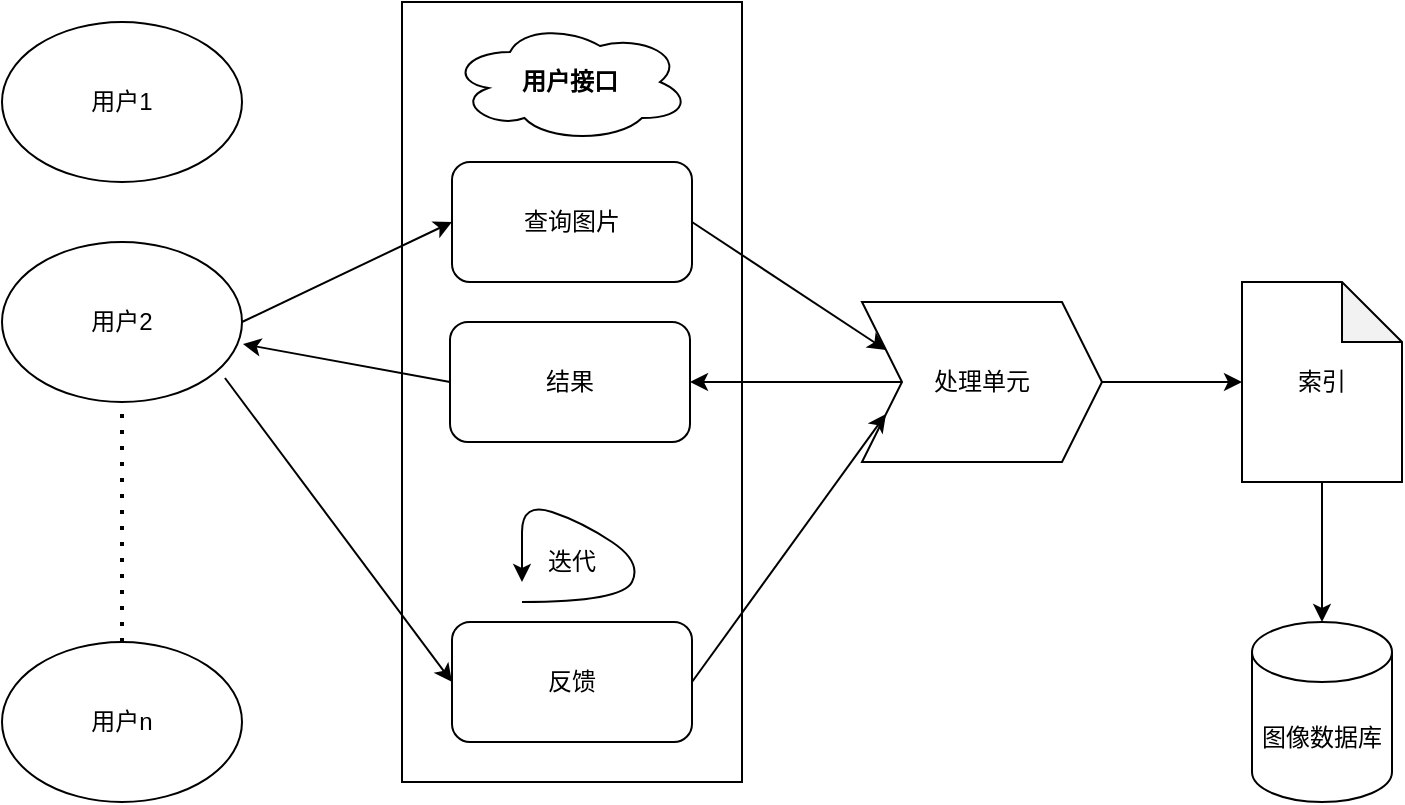 <mxfile version="14.6.6" type="github">
  <diagram id="qxFryOW7rYrY_4DhTS11" name="Page-1">
    <mxGraphModel dx="942" dy="624" grid="0" gridSize="10" guides="1" tooltips="1" connect="1" arrows="1" fold="1" page="1" pageScale="1" pageWidth="827" pageHeight="1169" math="0" shadow="0">
      <root>
        <mxCell id="0" />
        <mxCell id="1" parent="0" />
        <mxCell id="jwHxJV3Sojt92m4TJxqN-2" value="用户2" style="ellipse;whiteSpace=wrap;html=1;" parent="1" vertex="1">
          <mxGeometry x="70" y="240" width="120" height="80" as="geometry" />
        </mxCell>
        <mxCell id="jwHxJV3Sojt92m4TJxqN-3" value="用户1" style="ellipse;whiteSpace=wrap;html=1;" parent="1" vertex="1">
          <mxGeometry x="70" y="130" width="120" height="80" as="geometry" />
        </mxCell>
        <mxCell id="jwHxJV3Sojt92m4TJxqN-4" value="用户n" style="ellipse;whiteSpace=wrap;html=1;" parent="1" vertex="1">
          <mxGeometry x="70" y="440" width="120" height="80" as="geometry" />
        </mxCell>
        <mxCell id="jwHxJV3Sojt92m4TJxqN-5" value="" style="endArrow=none;dashed=1;html=1;dashPattern=1 3;strokeWidth=2;entryX=0.5;entryY=1;entryDx=0;entryDy=0;exitX=0.5;exitY=0;exitDx=0;exitDy=0;" parent="1" source="jwHxJV3Sojt92m4TJxqN-4" target="jwHxJV3Sojt92m4TJxqN-2" edge="1">
          <mxGeometry width="50" height="50" relative="1" as="geometry">
            <mxPoint x="390" y="350" as="sourcePoint" />
            <mxPoint x="440" y="300" as="targetPoint" />
            <Array as="points" />
          </mxGeometry>
        </mxCell>
        <mxCell id="jwHxJV3Sojt92m4TJxqN-6" value="" style="rounded=0;whiteSpace=wrap;html=1;" parent="1" vertex="1">
          <mxGeometry x="270" y="120" width="170" height="390" as="geometry" />
        </mxCell>
        <mxCell id="jwHxJV3Sojt92m4TJxqN-8" value="&lt;b&gt;用户接口&lt;/b&gt;" style="ellipse;shape=cloud;whiteSpace=wrap;html=1;" parent="1" vertex="1">
          <mxGeometry x="294" y="130" width="120" height="60" as="geometry" />
        </mxCell>
        <mxCell id="jwHxJV3Sojt92m4TJxqN-9" value="查询图片" style="rounded=1;whiteSpace=wrap;html=1;" parent="1" vertex="1">
          <mxGeometry x="295" y="200" width="120" height="60" as="geometry" />
        </mxCell>
        <mxCell id="jwHxJV3Sojt92m4TJxqN-11" value="" style="endArrow=classic;html=1;exitX=1;exitY=0.5;exitDx=0;exitDy=0;entryX=0;entryY=0.5;entryDx=0;entryDy=0;" parent="1" source="jwHxJV3Sojt92m4TJxqN-2" target="jwHxJV3Sojt92m4TJxqN-9" edge="1">
          <mxGeometry width="50" height="50" relative="1" as="geometry">
            <mxPoint x="390" y="350" as="sourcePoint" />
            <mxPoint x="440" y="300" as="targetPoint" />
          </mxGeometry>
        </mxCell>
        <mxCell id="jwHxJV3Sojt92m4TJxqN-13" value="结果" style="rounded=1;whiteSpace=wrap;html=1;" parent="1" vertex="1">
          <mxGeometry x="294" y="280" width="120" height="60" as="geometry" />
        </mxCell>
        <mxCell id="jwHxJV3Sojt92m4TJxqN-14" value="反馈" style="rounded=1;whiteSpace=wrap;html=1;" parent="1" vertex="1">
          <mxGeometry x="295" y="430" width="120" height="60" as="geometry" />
        </mxCell>
        <mxCell id="jwHxJV3Sojt92m4TJxqN-15" value="" style="endArrow=classic;html=1;exitX=0;exitY=0.5;exitDx=0;exitDy=0;entryX=1.004;entryY=0.638;entryDx=0;entryDy=0;entryPerimeter=0;" parent="1" source="jwHxJV3Sojt92m4TJxqN-13" target="jwHxJV3Sojt92m4TJxqN-2" edge="1">
          <mxGeometry width="50" height="50" relative="1" as="geometry">
            <mxPoint x="390" y="350" as="sourcePoint" />
            <mxPoint x="440" y="300" as="targetPoint" />
          </mxGeometry>
        </mxCell>
        <mxCell id="jwHxJV3Sojt92m4TJxqN-20" value="" style="curved=1;endArrow=classic;html=1;" parent="1" edge="1">
          <mxGeometry width="50" height="50" relative="1" as="geometry">
            <mxPoint x="330" y="420" as="sourcePoint" />
            <mxPoint x="330" y="410" as="targetPoint" />
            <Array as="points">
              <mxPoint x="380" y="420" />
              <mxPoint x="390" y="400" />
              <mxPoint x="360" y="380" />
              <mxPoint x="330" y="370" />
              <mxPoint x="330" y="400" />
              <mxPoint x="330" y="410" />
            </Array>
          </mxGeometry>
        </mxCell>
        <mxCell id="jwHxJV3Sojt92m4TJxqN-21" value="迭代" style="text;html=1;strokeColor=none;fillColor=none;align=center;verticalAlign=middle;whiteSpace=wrap;rounded=0;" parent="1" vertex="1">
          <mxGeometry x="335" y="390" width="40" height="20" as="geometry" />
        </mxCell>
        <mxCell id="jwHxJV3Sojt92m4TJxqN-23" value="" style="endArrow=classic;html=1;exitX=0.929;exitY=0.85;exitDx=0;exitDy=0;exitPerimeter=0;entryX=0;entryY=0.5;entryDx=0;entryDy=0;" parent="1" source="jwHxJV3Sojt92m4TJxqN-2" target="jwHxJV3Sojt92m4TJxqN-14" edge="1">
          <mxGeometry width="50" height="50" relative="1" as="geometry">
            <mxPoint x="190" y="400" as="sourcePoint" />
            <mxPoint x="240" y="350" as="targetPoint" />
          </mxGeometry>
        </mxCell>
        <mxCell id="jwHxJV3Sojt92m4TJxqN-24" value="处理单元" style="shape=step;perimeter=stepPerimeter;whiteSpace=wrap;html=1;fixedSize=1;" parent="1" vertex="1">
          <mxGeometry x="500" y="270" width="120" height="80" as="geometry" />
        </mxCell>
        <mxCell id="jwHxJV3Sojt92m4TJxqN-26" value="" style="endArrow=classic;html=1;exitX=1;exitY=0.5;exitDx=0;exitDy=0;entryX=0;entryY=0.25;entryDx=0;entryDy=0;" parent="1" source="jwHxJV3Sojt92m4TJxqN-9" target="jwHxJV3Sojt92m4TJxqN-24" edge="1">
          <mxGeometry width="50" height="50" relative="1" as="geometry">
            <mxPoint x="450" y="280" as="sourcePoint" />
            <mxPoint x="500" y="230" as="targetPoint" />
          </mxGeometry>
        </mxCell>
        <mxCell id="jwHxJV3Sojt92m4TJxqN-27" value="" style="endArrow=classic;html=1;exitX=0;exitY=0.5;exitDx=0;exitDy=0;entryX=1;entryY=0.5;entryDx=0;entryDy=0;" parent="1" source="jwHxJV3Sojt92m4TJxqN-24" target="jwHxJV3Sojt92m4TJxqN-13" edge="1">
          <mxGeometry width="50" height="50" relative="1" as="geometry">
            <mxPoint x="440" y="340" as="sourcePoint" />
            <mxPoint x="455" y="324" as="targetPoint" />
          </mxGeometry>
        </mxCell>
        <mxCell id="jwHxJV3Sojt92m4TJxqN-28" value="" style="endArrow=classic;html=1;exitX=1;exitY=0.5;exitDx=0;exitDy=0;entryX=0;entryY=0.75;entryDx=0;entryDy=0;" parent="1" source="jwHxJV3Sojt92m4TJxqN-14" target="jwHxJV3Sojt92m4TJxqN-24" edge="1">
          <mxGeometry width="50" height="50" relative="1" as="geometry">
            <mxPoint x="420" y="460" as="sourcePoint" />
            <mxPoint x="470" y="410" as="targetPoint" />
          </mxGeometry>
        </mxCell>
        <mxCell id="jwHxJV3Sojt92m4TJxqN-29" value="索引" style="shape=note;whiteSpace=wrap;html=1;backgroundOutline=1;darkOpacity=0.05;" parent="1" vertex="1">
          <mxGeometry x="690" y="260" width="80" height="100" as="geometry" />
        </mxCell>
        <mxCell id="jwHxJV3Sojt92m4TJxqN-30" value="" style="endArrow=classic;html=1;exitX=1;exitY=0.5;exitDx=0;exitDy=0;entryX=0;entryY=0.5;entryDx=0;entryDy=0;entryPerimeter=0;" parent="1" source="jwHxJV3Sojt92m4TJxqN-24" target="jwHxJV3Sojt92m4TJxqN-29" edge="1">
          <mxGeometry width="50" height="50" relative="1" as="geometry">
            <mxPoint x="630" y="340" as="sourcePoint" />
            <mxPoint x="680" y="290" as="targetPoint" />
          </mxGeometry>
        </mxCell>
        <mxCell id="jwHxJV3Sojt92m4TJxqN-31" value="图像数据库" style="shape=cylinder3;whiteSpace=wrap;html=1;boundedLbl=1;backgroundOutline=1;size=15;" parent="1" vertex="1">
          <mxGeometry x="695" y="430" width="70" height="90" as="geometry" />
        </mxCell>
        <mxCell id="jwHxJV3Sojt92m4TJxqN-32" value="" style="endArrow=classic;html=1;exitX=0.5;exitY=1;exitDx=0;exitDy=0;exitPerimeter=0;" parent="1" source="jwHxJV3Sojt92m4TJxqN-29" target="jwHxJV3Sojt92m4TJxqN-31" edge="1">
          <mxGeometry width="50" height="50" relative="1" as="geometry">
            <mxPoint x="710" y="420" as="sourcePoint" />
            <mxPoint x="760" y="370" as="targetPoint" />
          </mxGeometry>
        </mxCell>
      </root>
    </mxGraphModel>
  </diagram>
</mxfile>
